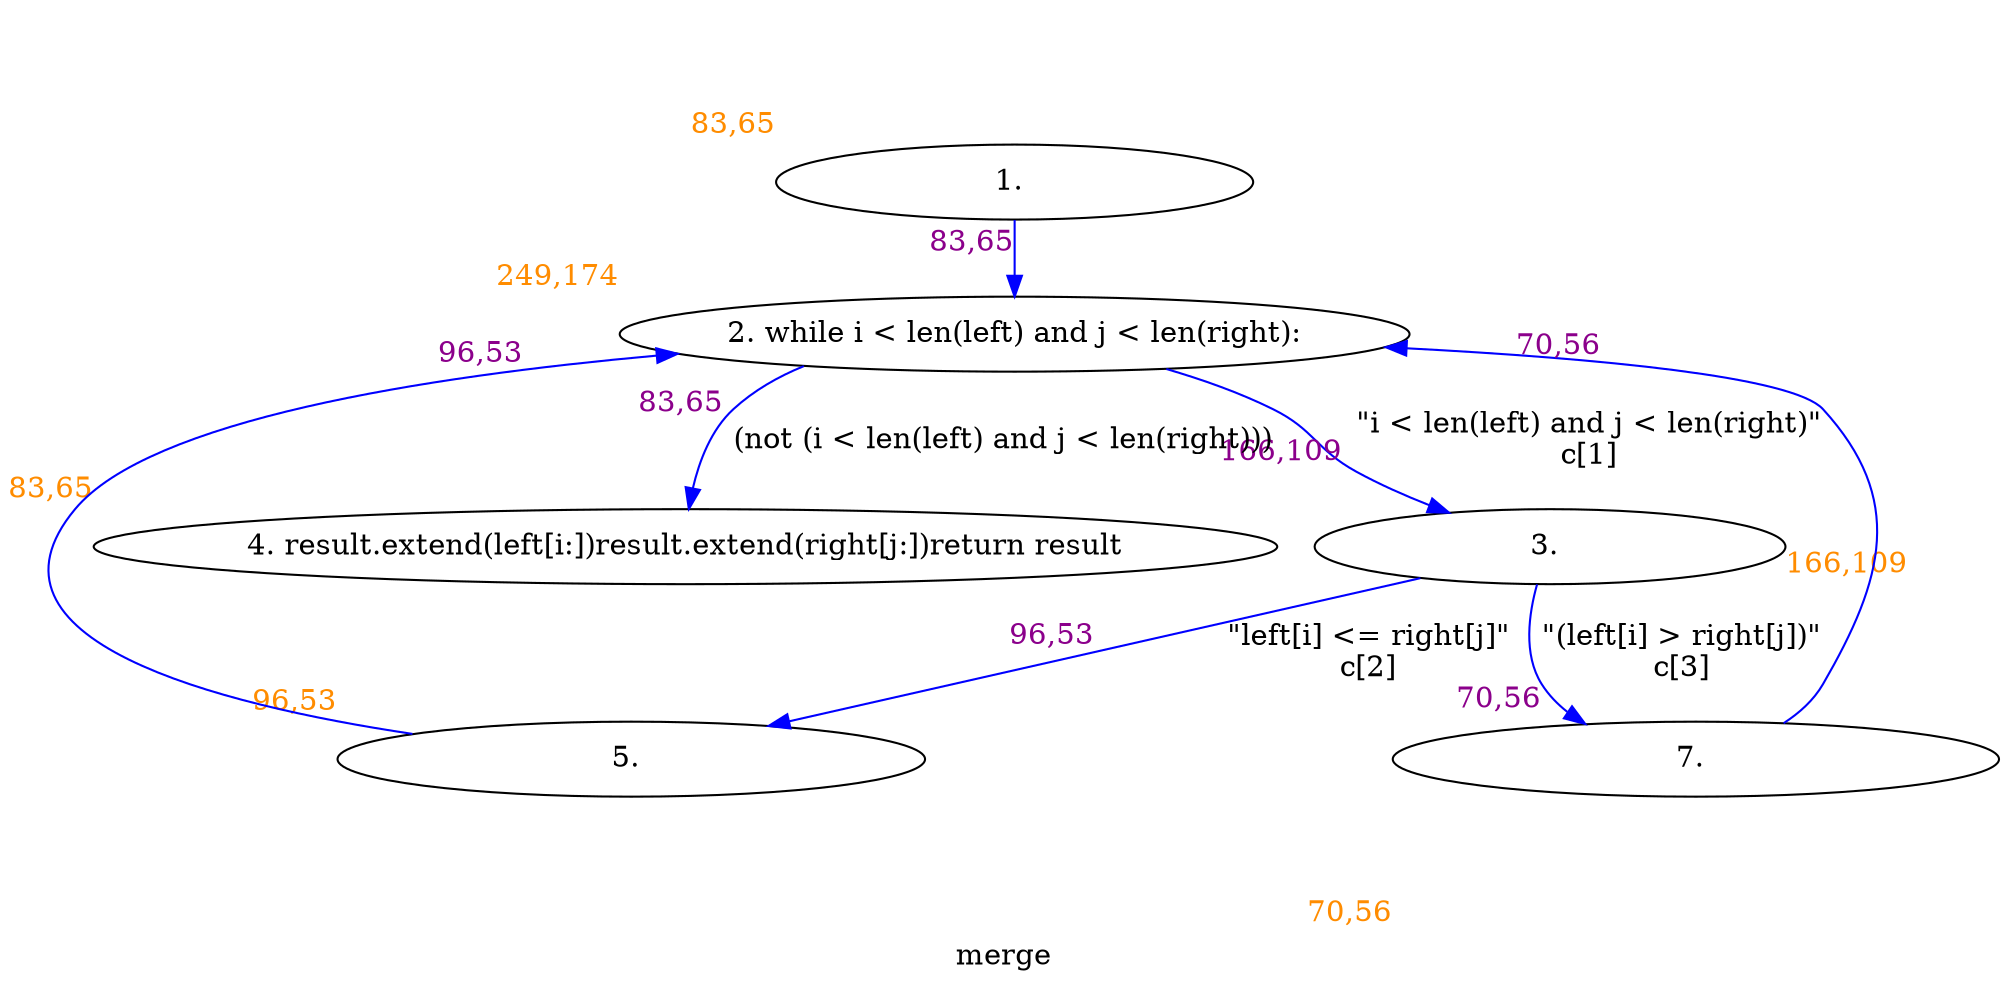 digraph clustermerge {
	graph [bb="0,0,832.5,466.8",
		label=merge,
		lheight=0.21,
		lp="416.25,11.5",
		lwidth=0.47,
		overlap=false,
		splines=true,
		xlabel=<<br></br><br></br><br></br><font color='darkorange'>-1,-1</font>>
	];
	node [label="\N",
		xlabel=<<br></br><br></br><br></br><font color='darkorange'>-1,-1</font>>
	];
	1	[height=0.5,
		label="1. ",
		pos="417,383.4",
		width=3.1806,
		xlabel=<<br></br><br></br><br></br><font color='darkorange'>83,65</font>>,
		xlp="287,434.1"];
	2	[height=0.5,
		label="2. while i < len(left) and j < len(right):",
		pos="417,310.4",
		width=4.026,
		xlabel=<<br></br><br></br><br></br><font color='darkorange'>249,174</font>>,
		xlp="249.56,361.1"];
	1 -> 2	[color=blue,
		pos="e,417,328.43 417,365.21 417,357.19 417,347.45 417,338.47",
		xlabel=<<font color='darkmagenta'>83,65</font>>,
		xlp="401.5,354.1"];
	3	[height=0.5,
		label="3. ",
		pos="611,208.4",
		width=3.1389,
		xlabel=<<br></br><br></br><br></br><font color='darkorange'>166,109</font>>,
		xlp="588.5,157.7"];
	2 -> 3	[color=blue,
		label="\"i < len(left) and j < len(right)\"\nc[1]",
		lp="640.5,259.4",
		pos="e,586.69,226.19 462.96,293.14 477.01,287.69 492.34,281.24 506,274.4 531.05,261.85 557.88,245.18 578.15,231.86",
		xlabel=<<font color='darkmagenta'>166,109</font>>,
		xlp="526.78,255.83"];
	4	[height=0.5,
		label="4. result.extend(left[i:])result.extend(right[j:])return result",
		pos="267,208.4",
		width=5.9217,
		xlabel=<<br></br><br></br><br></br><font color='darkorange'>83,65</font>>,
		xlp="38.319,259.1"];
	2 -> 4	[color=blue,
		label="(not (i < len(left) and j < len(right)))",
		lp="407.5,259.4",
		pos="e,274.01,226.42 347.26,294.55 333.72,289.6 320.25,283.05 309,274.4 295.88,264.32 285.67,248.9 278.6,235.61",
		xlabel=<<font color='darkmagenta'>83,65</font>>,
		xlp="287,276.27"];
	5	[height=0.5,
		label="5. ",
		pos="172,106.4",
		width=3.9167,
		xlabel=<<br></br><br></br><br></br><font color='darkorange'>96,53</font>>,
		xlp="15.5,157.1"];
	3 -> 5	[color=blue,
		label="\"left[i] <= right[j]\"\nc[2]",
		lp="508.5,157.4",
		pos="e,237.59,122.34 549.03,193.28 469.8,175.24 332.69,144 247.46,124.59",
		xlabel=<<font color='darkmagenta'>96,53</font>>,
		xlp="377.93,165.34"];
	7	[height=0.5,
		label="7. ",
		pos="687,106.4",
		width=4.0417,
		xlabel=<<br></br><br></br><br></br><font color='darkorange'>70,56</font>>,
		xlp="526,55.7"];
	3 -> 7	[color=blue,
		label="\"(left[i] > right[j])\"\nc[3]",
		lp="686.5,157.4",
		pos="e,655.5,124.02 614.27,190.21 617.61,176.2 623.93,156.49 635,142.4 638.49,137.96 642.7,133.88 647.19,130.2",
		xlabel=<<font color='darkmagenta'>70,56</font>>,
		xlp="627.97,145.59"];
	5 -> 2	[color=blue,
		pos="e,302.07,299.31 130.72,123.77 82.203,145.37 12.215,185.49 45,226.4 75.776,264.8 196.36,286.6 292.01,298.12",
		xlabel=<<font color='darkmagenta'>96,53</font>>,
		xlp="187.15,292.37"];
	7 -> 2	[color=blue,
		pos="e,547.25,302.46 721.28,124.07 728,129 734.15,135.08 738,142.4 765.4,194.43 770.08,232.33 729,274.4 716.47,287.23 634.38,296.12 557.56,\
301.73",
		xlabel=<<font color='darkmagenta'>70,56</font>>,
		xlp="651.9,298.27"];
}
